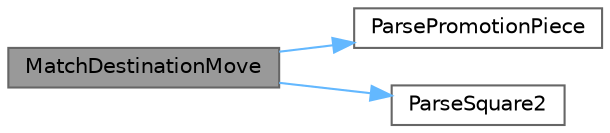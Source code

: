 digraph "MatchDestinationMove"
{
 // INTERACTIVE_SVG=YES
 // LATEX_PDF_SIZE
  bgcolor="transparent";
  edge [fontname=Helvetica,fontsize=10,labelfontname=Helvetica,labelfontsize=10];
  node [fontname=Helvetica,fontsize=10,shape=box,height=0.2,width=0.4];
  rankdir="LR";
  Node1 [id="Node000001",label="MatchDestinationMove",height=0.2,width=0.4,color="gray40", fillcolor="grey60", style="filled", fontcolor="black",tooltip="Resolve a destination string (\"e4\", \"e8=Q\", \"e8q\") to a move."];
  Node1 -> Node2 [id="edge1_Node000001_Node000002",color="steelblue1",style="solid",tooltip=" "];
  Node2 [id="Node000002",label="ParsePromotionPiece",height=0.2,width=0.4,color="grey40", fillcolor="white", style="filled",URL="$interactive__helpers_8cpp.html#a71dcd8ed92625c63179d763712e7b18d",tooltip="Map promotion char ('q','r','b','n') to a piece code for the given side. Case-insensitive...."];
  Node1 -> Node3 [id="edge2_Node000001_Node000003",color="steelblue1",style="solid",tooltip=" "];
  Node3 [id="Node000003",label="ParseSquare2",height=0.2,width=0.4,color="grey40", fillcolor="white", style="filled",URL="$interactive__helpers_8cpp.html#a0fa9f41aeb825f497197b00f0d0d224c",tooltip="Parse \"e2\" style coordinate into a 120-based square index."];
}
